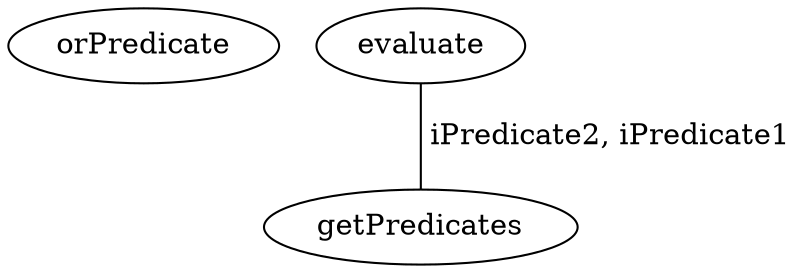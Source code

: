 digraph G {
orPredicate;
evaluate;
getPredicates;
evaluate -> getPredicates [label=" iPredicate2, iPredicate1", dir=none];
}